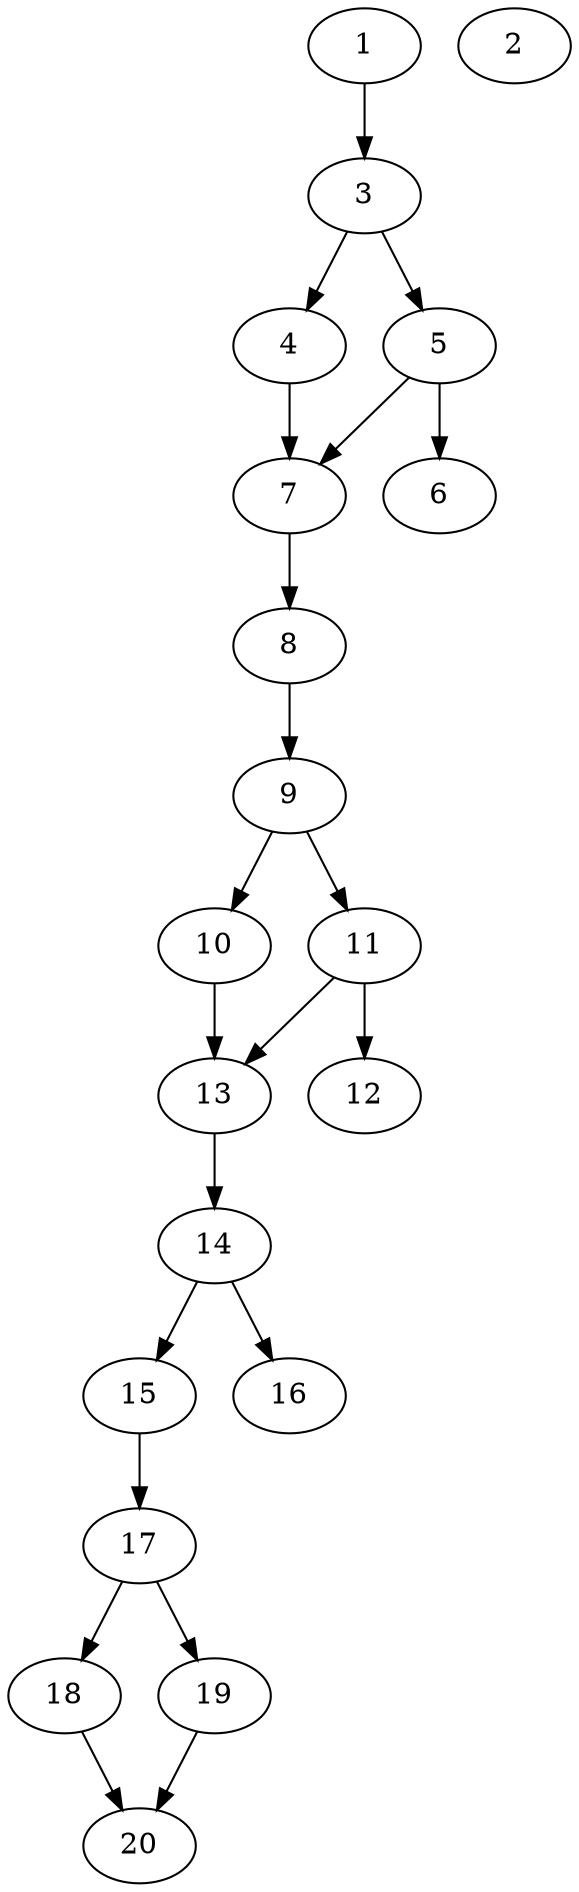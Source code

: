// DAG automatically generated by daggen at Thu Oct  3 13:58:42 2019
// ./daggen --dot -n 20 --ccr 0.3 --fat 0.3 --regular 0.5 --density 0.6 --mindata 5242880 --maxdata 52428800 
digraph G {
  1 [size="122187093", alpha="0.20", expect_size="36656128"] 
  1 -> 3 [size ="36656128"]
  2 [size="85401600", alpha="0.05", expect_size="25620480"] 
  3 [size="102601387", alpha="0.15", expect_size="30780416"] 
  3 -> 4 [size ="30780416"]
  3 -> 5 [size ="30780416"]
  4 [size="70341973", alpha="0.19", expect_size="21102592"] 
  4 -> 7 [size ="21102592"]
  5 [size="105584640", alpha="0.02", expect_size="31675392"] 
  5 -> 6 [size ="31675392"]
  5 -> 7 [size ="31675392"]
  6 [size="104574293", alpha="0.11", expect_size="31372288"] 
  7 [size="55040000", alpha="0.10", expect_size="16512000"] 
  7 -> 8 [size ="16512000"]
  8 [size="174240427", alpha="0.11", expect_size="52272128"] 
  8 -> 9 [size ="52272128"]
  9 [size="101355520", alpha="0.18", expect_size="30406656"] 
  9 -> 10 [size ="30406656"]
  9 -> 11 [size ="30406656"]
  10 [size="89859413", alpha="0.18", expect_size="26957824"] 
  10 -> 13 [size ="26957824"]
  11 [size="156453547", alpha="0.16", expect_size="46936064"] 
  11 -> 12 [size ="46936064"]
  11 -> 13 [size ="46936064"]
  12 [size="153289387", alpha="0.14", expect_size="45986816"] 
  13 [size="32610987", alpha="0.10", expect_size="9783296"] 
  13 -> 14 [size ="9783296"]
  14 [size="148940800", alpha="0.16", expect_size="44682240"] 
  14 -> 15 [size ="44682240"]
  14 -> 16 [size ="44682240"]
  15 [size="138772480", alpha="0.18", expect_size="41631744"] 
  15 -> 17 [size ="41631744"]
  16 [size="152418987", alpha="0.14", expect_size="45725696"] 
  17 [size="78830933", alpha="0.13", expect_size="23649280"] 
  17 -> 18 [size ="23649280"]
  17 -> 19 [size ="23649280"]
  18 [size="161109333", alpha="0.16", expect_size="48332800"] 
  18 -> 20 [size ="48332800"]
  19 [size="90190507", alpha="0.14", expect_size="27057152"] 
  19 -> 20 [size ="27057152"]
  20 [size="75892053", alpha="0.15", expect_size="22767616"] 
}
